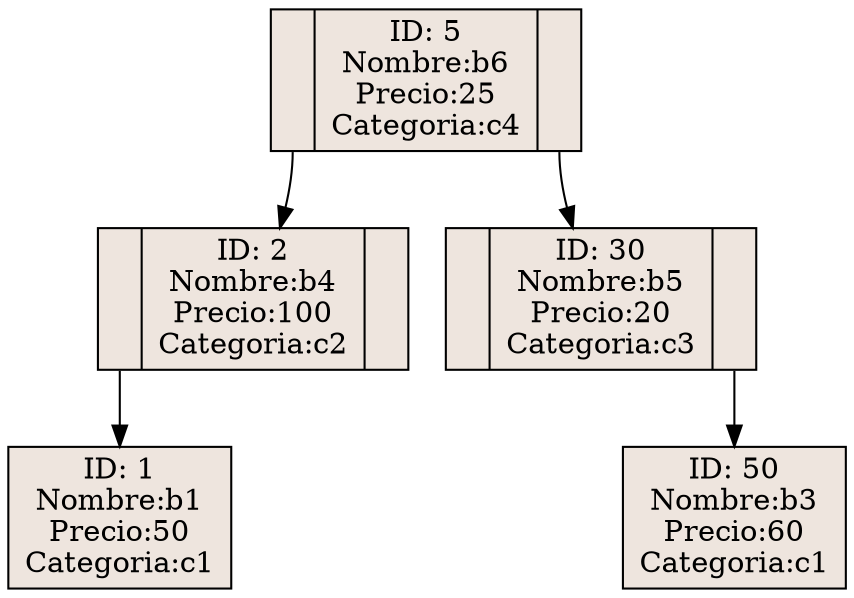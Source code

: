 digraph grafica{
rankdir=TB;
node [shape = record, style=filled, fillcolor=seashell2];
nodo5 [ label ="<C0>|ID: 5\nNombre:b6\nPrecio:25\nCategoria:c4|<C1>"];
nodo2 [ label ="<C0>|ID: 2\nNombre:b4\nPrecio:100\nCategoria:c2|<C1>"];
nodo1 [ label ="ID: 1\nNombre:b1\nPrecio:50\nCategoria:c1"];
nodo2:C0->nodo1
nodo5:C0->nodo2
nodo30 [ label ="<C0>|ID: 30\nNombre:b5\nPrecio:20\nCategoria:c3|<C1>"];
nodo50 [ label ="ID: 50\nNombre:b3\nPrecio:60\nCategoria:c1"];
nodo30:C1->nodo50
nodo5:C1->nodo30
}
